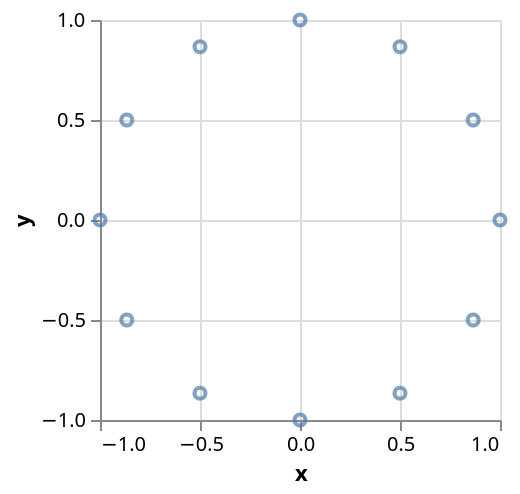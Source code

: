 {"$schema":"https://vega.github.io/schema/vega-lite/v2.json","data":{"values":[{"t":0,"x":1,"y":0},{"t":1,"x":0.866,"y":0.5},{"t":2,"x":0.5,"y":0.866},{"t":3,"x":6.1232e-17,"y":1},{"t":4,"x":-0.5,"y":0.866},{"t":5,"x":-0.866,"y":0.5},{"t":6,"x":-1,"y":1.2246e-16},{"t":7,"x":-0.866,"y":-0.5},{"t":8,"x":-0.5,"y":-0.866},{"t":9,"x":-1.837e-16,"y":-1},{"t":10,"x":0.5,"y":-0.866},{"t":11,"x":0.866,"y":-0.5}]},"transform":[{"filter":{"selection":"time"}}],"selection":{"time":{"type":"single","fields":["t"],"bind":{"input":"range","name":"custom name","min":0,"max":11,"step":1}}},"mark":"point","encoding":{"x":{"field":"x","type":"quantitative","scale":{"domain":[-1,1]}},"y":{"field":"y","type":"quantitative","scale":{"domain":[-1,1]}}}}
